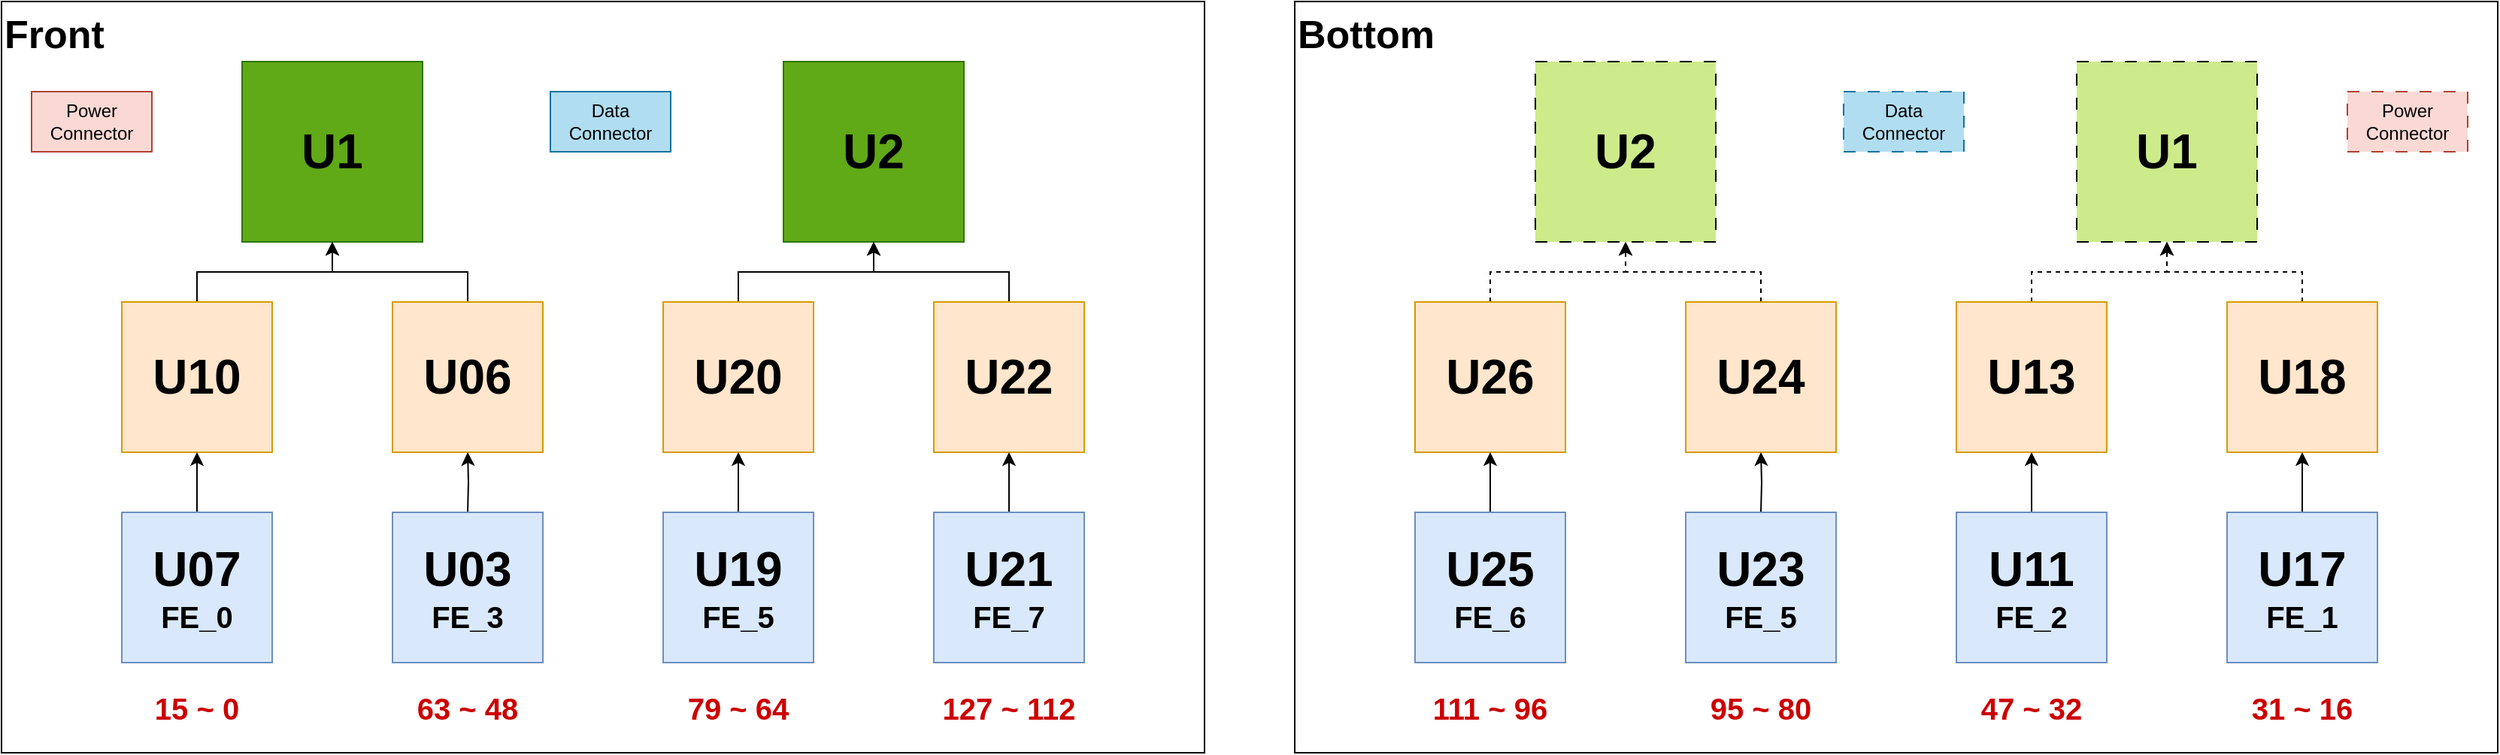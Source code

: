 <mxfile version="28.2.7">
  <diagram name="Page-1" id="tm_okDAMAoybUwAEOYvR">
    <mxGraphModel dx="2341" dy="1260" grid="1" gridSize="10" guides="1" tooltips="1" connect="1" arrows="1" fold="1" page="1" pageScale="1" pageWidth="850" pageHeight="1100" math="0" shadow="0">
      <root>
        <mxCell id="0" />
        <mxCell id="1" parent="0" />
        <mxCell id="kyU2B2ZRMLNJrYc_353p-16" value="Front" style="rounded=0;whiteSpace=wrap;html=1;align=left;verticalAlign=top;fontSize=26;fontStyle=1" vertex="1" parent="1">
          <mxGeometry x="20" y="20" width="800" height="500" as="geometry" />
        </mxCell>
        <mxCell id="kyU2B2ZRMLNJrYc_353p-1" value="&lt;font style=&quot;font-size: 32px;&quot;&gt;&lt;b style=&quot;&quot;&gt;U1&lt;/b&gt;&lt;/font&gt;" style="rounded=0;whiteSpace=wrap;html=1;fillColor=#60a917;strokeColor=#2D7600;fontColor=#000000;" vertex="1" parent="1">
          <mxGeometry x="180" y="60" width="120" height="120" as="geometry" />
        </mxCell>
        <mxCell id="kyU2B2ZRMLNJrYc_353p-2" value="&lt;font style=&quot;font-size: 32px;&quot;&gt;&lt;b style=&quot;&quot;&gt;U2&lt;/b&gt;&lt;/font&gt;" style="rounded=0;whiteSpace=wrap;html=1;fillColor=#60a917;strokeColor=#2D7600;fontColor=#000000;" vertex="1" parent="1">
          <mxGeometry x="540" y="60" width="120" height="120" as="geometry" />
        </mxCell>
        <mxCell id="kyU2B2ZRMLNJrYc_353p-41" style="edgeStyle=orthogonalEdgeStyle;rounded=0;orthogonalLoop=1;jettySize=auto;html=1;exitX=0.5;exitY=0;exitDx=0;exitDy=0;entryX=0.5;entryY=1;entryDx=0;entryDy=0;" edge="1" parent="1" source="kyU2B2ZRMLNJrYc_353p-3" target="kyU2B2ZRMLNJrYc_353p-1">
          <mxGeometry relative="1" as="geometry" />
        </mxCell>
        <mxCell id="kyU2B2ZRMLNJrYc_353p-3" value="&lt;font style=&quot;font-size: 32px;&quot;&gt;&lt;b style=&quot;&quot;&gt;U10&lt;/b&gt;&lt;/font&gt;" style="rounded=0;whiteSpace=wrap;html=1;fillColor=#ffe6cc;strokeColor=#d79b00;" vertex="1" parent="1">
          <mxGeometry x="100" y="220" width="100" height="100" as="geometry" />
        </mxCell>
        <mxCell id="kyU2B2ZRMLNJrYc_353p-46" style="edgeStyle=orthogonalEdgeStyle;rounded=0;orthogonalLoop=1;jettySize=auto;html=1;exitX=0.5;exitY=0;exitDx=0;exitDy=0;entryX=0.5;entryY=1;entryDx=0;entryDy=0;" edge="1" parent="1" source="kyU2B2ZRMLNJrYc_353p-4" target="kyU2B2ZRMLNJrYc_353p-1">
          <mxGeometry relative="1" as="geometry" />
        </mxCell>
        <mxCell id="kyU2B2ZRMLNJrYc_353p-4" value="&lt;font style=&quot;font-size: 32px;&quot;&gt;&lt;b style=&quot;&quot;&gt;U06&lt;/b&gt;&lt;/font&gt;" style="rounded=0;whiteSpace=wrap;html=1;fillColor=#ffe6cc;strokeColor=#d79b00;" vertex="1" parent="1">
          <mxGeometry x="280" y="220" width="100" height="100" as="geometry" />
        </mxCell>
        <mxCell id="kyU2B2ZRMLNJrYc_353p-43" style="edgeStyle=orthogonalEdgeStyle;rounded=0;orthogonalLoop=1;jettySize=auto;html=1;exitX=0.5;exitY=0;exitDx=0;exitDy=0;entryX=0.5;entryY=1;entryDx=0;entryDy=0;" edge="1" parent="1" source="kyU2B2ZRMLNJrYc_353p-5" target="kyU2B2ZRMLNJrYc_353p-2">
          <mxGeometry relative="1" as="geometry" />
        </mxCell>
        <mxCell id="kyU2B2ZRMLNJrYc_353p-5" value="&lt;font style=&quot;font-size: 32px;&quot;&gt;&lt;b style=&quot;&quot;&gt;U20&lt;/b&gt;&lt;/font&gt;" style="rounded=0;whiteSpace=wrap;html=1;fillColor=#ffe6cc;strokeColor=#d79b00;" vertex="1" parent="1">
          <mxGeometry x="460" y="220" width="100" height="100" as="geometry" />
        </mxCell>
        <mxCell id="kyU2B2ZRMLNJrYc_353p-45" style="edgeStyle=orthogonalEdgeStyle;rounded=0;orthogonalLoop=1;jettySize=auto;html=1;exitX=0.5;exitY=0;exitDx=0;exitDy=0;entryX=0.5;entryY=1;entryDx=0;entryDy=0;" edge="1" parent="1" source="kyU2B2ZRMLNJrYc_353p-6" target="kyU2B2ZRMLNJrYc_353p-2">
          <mxGeometry relative="1" as="geometry" />
        </mxCell>
        <mxCell id="kyU2B2ZRMLNJrYc_353p-6" value="&lt;font style=&quot;font-size: 32px;&quot;&gt;&lt;b style=&quot;&quot;&gt;U22&lt;/b&gt;&lt;/font&gt;" style="rounded=0;whiteSpace=wrap;html=1;fillColor=#ffe6cc;strokeColor=#d79b00;" vertex="1" parent="1">
          <mxGeometry x="640" y="220" width="100" height="100" as="geometry" />
        </mxCell>
        <mxCell id="kyU2B2ZRMLNJrYc_353p-17" style="edgeStyle=orthogonalEdgeStyle;rounded=0;orthogonalLoop=1;jettySize=auto;html=1;exitX=0.5;exitY=0;exitDx=0;exitDy=0;entryX=0.5;entryY=1;entryDx=0;entryDy=0;" edge="1" parent="1" source="kyU2B2ZRMLNJrYc_353p-7" target="kyU2B2ZRMLNJrYc_353p-3">
          <mxGeometry relative="1" as="geometry" />
        </mxCell>
        <mxCell id="kyU2B2ZRMLNJrYc_353p-7" value="&lt;font style=&quot;font-size: 32px;&quot;&gt;&lt;b style=&quot;&quot;&gt;U07&lt;/b&gt;&lt;/font&gt;&lt;div&gt;&lt;b style=&quot;font-size: 20px; background-color: transparent; color: light-dark(rgb(0, 0, 0), rgb(255, 255, 255));&quot;&gt;FE_0&lt;/b&gt;&lt;/div&gt;" style="rounded=0;whiteSpace=wrap;html=1;fillColor=#dae8fc;strokeColor=#6c8ebf;" vertex="1" parent="1">
          <mxGeometry x="100" y="360" width="100" height="100" as="geometry" />
        </mxCell>
        <mxCell id="kyU2B2ZRMLNJrYc_353p-18" style="edgeStyle=orthogonalEdgeStyle;rounded=0;orthogonalLoop=1;jettySize=auto;html=1;exitX=0.5;exitY=0;exitDx=0;exitDy=0;entryX=0.5;entryY=1;entryDx=0;entryDy=0;" edge="1" parent="1" target="kyU2B2ZRMLNJrYc_353p-4">
          <mxGeometry relative="1" as="geometry">
            <mxPoint x="330" y="360" as="sourcePoint" />
          </mxGeometry>
        </mxCell>
        <mxCell id="kyU2B2ZRMLNJrYc_353p-19" style="edgeStyle=orthogonalEdgeStyle;rounded=0;orthogonalLoop=1;jettySize=auto;html=1;exitX=0.5;exitY=0;exitDx=0;exitDy=0;entryX=0.5;entryY=1;entryDx=0;entryDy=0;" edge="1" parent="1" source="kyU2B2ZRMLNJrYc_353p-9" target="kyU2B2ZRMLNJrYc_353p-5">
          <mxGeometry relative="1" as="geometry" />
        </mxCell>
        <mxCell id="kyU2B2ZRMLNJrYc_353p-9" value="&lt;font style=&quot;font-size: 32px;&quot;&gt;&lt;b style=&quot;&quot;&gt;U19&lt;/b&gt;&lt;/font&gt;&lt;div&gt;&lt;font style=&quot;font-size: 20px;&quot;&gt;&lt;b style=&quot;&quot;&gt;FE_5&lt;/b&gt;&lt;/font&gt;&lt;/div&gt;" style="rounded=0;whiteSpace=wrap;html=1;fillColor=#dae8fc;strokeColor=#6c8ebf;" vertex="1" parent="1">
          <mxGeometry x="460" y="360" width="100" height="100" as="geometry" />
        </mxCell>
        <mxCell id="kyU2B2ZRMLNJrYc_353p-20" style="edgeStyle=orthogonalEdgeStyle;rounded=0;orthogonalLoop=1;jettySize=auto;html=1;exitX=0.5;exitY=0;exitDx=0;exitDy=0;entryX=0.5;entryY=1;entryDx=0;entryDy=0;" edge="1" parent="1" source="kyU2B2ZRMLNJrYc_353p-10" target="kyU2B2ZRMLNJrYc_353p-6">
          <mxGeometry relative="1" as="geometry" />
        </mxCell>
        <mxCell id="kyU2B2ZRMLNJrYc_353p-10" value="&lt;font style=&quot;font-size: 32px;&quot;&gt;&lt;b style=&quot;&quot;&gt;U21&lt;/b&gt;&lt;/font&gt;&lt;div&gt;&lt;font style=&quot;font-size: 20px;&quot;&gt;&lt;b style=&quot;&quot;&gt;FE_7&lt;/b&gt;&lt;/font&gt;&lt;/div&gt;" style="rounded=0;whiteSpace=wrap;html=1;fillColor=#dae8fc;strokeColor=#6c8ebf;" vertex="1" parent="1">
          <mxGeometry x="640" y="360" width="100" height="100" as="geometry" />
        </mxCell>
        <mxCell id="kyU2B2ZRMLNJrYc_353p-11" value="15 ~ 0" style="rounded=0;whiteSpace=wrap;html=1;fontSize=20;fontStyle=1;strokeColor=none;fillColor=none;fontColor=#CC0000;" vertex="1" parent="1">
          <mxGeometry x="70" y="480" width="160" height="20" as="geometry" />
        </mxCell>
        <mxCell id="kyU2B2ZRMLNJrYc_353p-12" value="63 ~ 48" style="rounded=0;whiteSpace=wrap;html=1;fontSize=20;fontStyle=1;strokeColor=none;fillColor=none;fontColor=#CC0000;" vertex="1" parent="1">
          <mxGeometry x="250" y="480" width="160" height="20" as="geometry" />
        </mxCell>
        <mxCell id="kyU2B2ZRMLNJrYc_353p-13" value="79 ~ 64" style="rounded=0;whiteSpace=wrap;html=1;fontSize=20;fontStyle=1;strokeColor=none;fillColor=none;fontColor=#CC0000;" vertex="1" parent="1">
          <mxGeometry x="430" y="480" width="160" height="20" as="geometry" />
        </mxCell>
        <mxCell id="kyU2B2ZRMLNJrYc_353p-14" value="127 ~ 112" style="rounded=0;whiteSpace=wrap;html=1;fontSize=20;fontStyle=1;strokeColor=none;fillColor=none;fontColor=#CC0000;" vertex="1" parent="1">
          <mxGeometry x="610" y="480" width="160" height="20" as="geometry" />
        </mxCell>
        <mxCell id="kyU2B2ZRMLNJrYc_353p-40" value="&lt;font style=&quot;font-size: 32px;&quot;&gt;&lt;b style=&quot;&quot;&gt;U03&lt;/b&gt;&lt;/font&gt;&lt;div&gt;&lt;b style=&quot;font-size: 20px; background-color: transparent; color: light-dark(rgb(0, 0, 0), rgb(255, 255, 255));&quot;&gt;FE_3&lt;/b&gt;&lt;/div&gt;" style="rounded=0;whiteSpace=wrap;html=1;fillColor=#dae8fc;strokeColor=#6c8ebf;" vertex="1" parent="1">
          <mxGeometry x="280" y="360" width="100" height="100" as="geometry" />
        </mxCell>
        <mxCell id="kyU2B2ZRMLNJrYc_353p-47" value="Power Connector" style="rounded=0;whiteSpace=wrap;html=1;fillColor=#fad9d5;strokeColor=#ae4132;" vertex="1" parent="1">
          <mxGeometry x="40" y="80" width="80" height="40" as="geometry" />
        </mxCell>
        <mxCell id="kyU2B2ZRMLNJrYc_353p-48" value="Data Connector" style="rounded=0;whiteSpace=wrap;html=1;fillColor=#b1ddf0;strokeColor=#10739e;" vertex="1" parent="1">
          <mxGeometry x="385" y="80" width="80" height="40" as="geometry" />
        </mxCell>
        <mxCell id="kyU2B2ZRMLNJrYc_353p-49" value="Bottom" style="rounded=0;whiteSpace=wrap;html=1;align=left;verticalAlign=top;fontSize=26;fontStyle=1" vertex="1" parent="1">
          <mxGeometry x="880" y="20" width="800" height="500" as="geometry" />
        </mxCell>
        <mxCell id="kyU2B2ZRMLNJrYc_353p-50" value="&lt;font style=&quot;font-size: 32px;&quot;&gt;&lt;b style=&quot;&quot;&gt;U2&lt;/b&gt;&lt;/font&gt;" style="rounded=0;whiteSpace=wrap;html=1;fillColor=#cdeb8b;strokeColor=default;gradientColor=none;dashed=1;dashPattern=8 8;" vertex="1" parent="1">
          <mxGeometry x="1040" y="60" width="120" height="120" as="geometry" />
        </mxCell>
        <mxCell id="kyU2B2ZRMLNJrYc_353p-51" value="&lt;font style=&quot;font-size: 32px;&quot;&gt;&lt;b style=&quot;&quot;&gt;U1&lt;/b&gt;&lt;/font&gt;" style="rounded=0;whiteSpace=wrap;html=1;fillColor=#cdeb8b;strokeColor=default;gradientColor=none;dashed=1;dashPattern=8 8;" vertex="1" parent="1">
          <mxGeometry x="1400" y="60" width="120" height="120" as="geometry" />
        </mxCell>
        <mxCell id="kyU2B2ZRMLNJrYc_353p-52" style="edgeStyle=orthogonalEdgeStyle;rounded=0;orthogonalLoop=1;jettySize=auto;html=1;exitX=0.5;exitY=0;exitDx=0;exitDy=0;entryX=0.5;entryY=1;entryDx=0;entryDy=0;dashed=1;" edge="1" parent="1" source="kyU2B2ZRMLNJrYc_353p-53" target="kyU2B2ZRMLNJrYc_353p-50">
          <mxGeometry relative="1" as="geometry" />
        </mxCell>
        <mxCell id="kyU2B2ZRMLNJrYc_353p-53" value="&lt;font style=&quot;font-size: 32px;&quot;&gt;&lt;b style=&quot;&quot;&gt;U26&lt;/b&gt;&lt;/font&gt;" style="rounded=0;whiteSpace=wrap;html=1;fillColor=#ffe6cc;strokeColor=#d79b00;" vertex="1" parent="1">
          <mxGeometry x="960" y="220" width="100" height="100" as="geometry" />
        </mxCell>
        <mxCell id="kyU2B2ZRMLNJrYc_353p-54" style="edgeStyle=orthogonalEdgeStyle;rounded=0;orthogonalLoop=1;jettySize=auto;html=1;exitX=0.5;exitY=0;exitDx=0;exitDy=0;entryX=0.5;entryY=1;entryDx=0;entryDy=0;dashed=1;" edge="1" parent="1" source="kyU2B2ZRMLNJrYc_353p-55" target="kyU2B2ZRMLNJrYc_353p-50">
          <mxGeometry relative="1" as="geometry" />
        </mxCell>
        <mxCell id="kyU2B2ZRMLNJrYc_353p-55" value="&lt;font style=&quot;font-size: 32px;&quot;&gt;&lt;b style=&quot;&quot;&gt;U24&lt;/b&gt;&lt;/font&gt;" style="rounded=0;whiteSpace=wrap;html=1;fillColor=#ffe6cc;strokeColor=#d79b00;" vertex="1" parent="1">
          <mxGeometry x="1140" y="220" width="100" height="100" as="geometry" />
        </mxCell>
        <mxCell id="kyU2B2ZRMLNJrYc_353p-56" style="edgeStyle=orthogonalEdgeStyle;rounded=0;orthogonalLoop=1;jettySize=auto;html=1;exitX=0.5;exitY=0;exitDx=0;exitDy=0;entryX=0.5;entryY=1;entryDx=0;entryDy=0;dashed=1;" edge="1" parent="1" source="kyU2B2ZRMLNJrYc_353p-57" target="kyU2B2ZRMLNJrYc_353p-51">
          <mxGeometry relative="1" as="geometry" />
        </mxCell>
        <mxCell id="kyU2B2ZRMLNJrYc_353p-57" value="&lt;font style=&quot;font-size: 32px;&quot;&gt;&lt;b style=&quot;&quot;&gt;U13&lt;/b&gt;&lt;/font&gt;" style="rounded=0;whiteSpace=wrap;html=1;fillColor=#ffe6cc;strokeColor=#d79b00;" vertex="1" parent="1">
          <mxGeometry x="1320" y="220" width="100" height="100" as="geometry" />
        </mxCell>
        <mxCell id="kyU2B2ZRMLNJrYc_353p-58" style="edgeStyle=orthogonalEdgeStyle;rounded=0;orthogonalLoop=1;jettySize=auto;html=1;exitX=0.5;exitY=0;exitDx=0;exitDy=0;entryX=0.5;entryY=1;entryDx=0;entryDy=0;dashed=1;" edge="1" parent="1" source="kyU2B2ZRMLNJrYc_353p-59" target="kyU2B2ZRMLNJrYc_353p-51">
          <mxGeometry relative="1" as="geometry" />
        </mxCell>
        <mxCell id="kyU2B2ZRMLNJrYc_353p-59" value="&lt;font style=&quot;font-size: 32px;&quot;&gt;&lt;b style=&quot;&quot;&gt;U18&lt;/b&gt;&lt;/font&gt;" style="rounded=0;whiteSpace=wrap;html=1;fillColor=#ffe6cc;strokeColor=#d79b00;" vertex="1" parent="1">
          <mxGeometry x="1500" y="220" width="100" height="100" as="geometry" />
        </mxCell>
        <mxCell id="kyU2B2ZRMLNJrYc_353p-60" style="edgeStyle=orthogonalEdgeStyle;rounded=0;orthogonalLoop=1;jettySize=auto;html=1;exitX=0.5;exitY=0;exitDx=0;exitDy=0;entryX=0.5;entryY=1;entryDx=0;entryDy=0;" edge="1" parent="1" source="kyU2B2ZRMLNJrYc_353p-61" target="kyU2B2ZRMLNJrYc_353p-53">
          <mxGeometry relative="1" as="geometry" />
        </mxCell>
        <mxCell id="kyU2B2ZRMLNJrYc_353p-61" value="&lt;font style=&quot;font-size: 32px;&quot;&gt;&lt;b style=&quot;&quot;&gt;U25&lt;/b&gt;&lt;/font&gt;&lt;div&gt;&lt;b style=&quot;background-color: transparent; color: light-dark(rgb(0, 0, 0), rgb(255, 255, 255)); font-size: 20px;&quot;&gt;FE_6&lt;/b&gt;&lt;/div&gt;" style="rounded=0;whiteSpace=wrap;html=1;fillColor=#dae8fc;strokeColor=#6c8ebf;" vertex="1" parent="1">
          <mxGeometry x="960" y="360" width="100" height="100" as="geometry" />
        </mxCell>
        <mxCell id="kyU2B2ZRMLNJrYc_353p-62" style="edgeStyle=orthogonalEdgeStyle;rounded=0;orthogonalLoop=1;jettySize=auto;html=1;exitX=0.5;exitY=0;exitDx=0;exitDy=0;entryX=0.5;entryY=1;entryDx=0;entryDy=0;" edge="1" parent="1" target="kyU2B2ZRMLNJrYc_353p-55">
          <mxGeometry relative="1" as="geometry">
            <mxPoint x="1190" y="360" as="sourcePoint" />
          </mxGeometry>
        </mxCell>
        <mxCell id="kyU2B2ZRMLNJrYc_353p-63" style="edgeStyle=orthogonalEdgeStyle;rounded=0;orthogonalLoop=1;jettySize=auto;html=1;exitX=0.5;exitY=0;exitDx=0;exitDy=0;entryX=0.5;entryY=1;entryDx=0;entryDy=0;" edge="1" parent="1" source="kyU2B2ZRMLNJrYc_353p-64" target="kyU2B2ZRMLNJrYc_353p-57">
          <mxGeometry relative="1" as="geometry" />
        </mxCell>
        <mxCell id="kyU2B2ZRMLNJrYc_353p-64" value="&lt;font style=&quot;font-size: 32px;&quot;&gt;&lt;b style=&quot;&quot;&gt;U11&lt;/b&gt;&lt;/font&gt;&lt;div&gt;&lt;font style=&quot;font-size: 20px;&quot;&gt;&lt;b style=&quot;&quot;&gt;FE_2&lt;/b&gt;&lt;/font&gt;&lt;/div&gt;" style="rounded=0;whiteSpace=wrap;html=1;fillColor=#dae8fc;strokeColor=#6c8ebf;" vertex="1" parent="1">
          <mxGeometry x="1320" y="360" width="100" height="100" as="geometry" />
        </mxCell>
        <mxCell id="kyU2B2ZRMLNJrYc_353p-65" style="edgeStyle=orthogonalEdgeStyle;rounded=0;orthogonalLoop=1;jettySize=auto;html=1;exitX=0.5;exitY=0;exitDx=0;exitDy=0;entryX=0.5;entryY=1;entryDx=0;entryDy=0;" edge="1" parent="1" source="kyU2B2ZRMLNJrYc_353p-66" target="kyU2B2ZRMLNJrYc_353p-59">
          <mxGeometry relative="1" as="geometry" />
        </mxCell>
        <mxCell id="kyU2B2ZRMLNJrYc_353p-66" value="&lt;font style=&quot;font-size: 32px;&quot;&gt;&lt;b style=&quot;&quot;&gt;U17&lt;/b&gt;&lt;/font&gt;&lt;div&gt;&lt;b style=&quot;font-size: 20px; background-color: transparent; color: light-dark(rgb(0, 0, 0), rgb(255, 255, 255));&quot;&gt;FE_1&lt;/b&gt;&lt;/div&gt;" style="rounded=0;whiteSpace=wrap;html=1;fillColor=#dae8fc;strokeColor=#6c8ebf;" vertex="1" parent="1">
          <mxGeometry x="1500" y="360" width="100" height="100" as="geometry" />
        </mxCell>
        <mxCell id="kyU2B2ZRMLNJrYc_353p-67" value="111 ~ 96" style="rounded=0;whiteSpace=wrap;html=1;fontSize=20;fontStyle=1;strokeColor=none;fillColor=none;fontColor=#CC0000;" vertex="1" parent="1">
          <mxGeometry x="930" y="480" width="160" height="20" as="geometry" />
        </mxCell>
        <mxCell id="kyU2B2ZRMLNJrYc_353p-68" value="95 ~ 80" style="rounded=0;whiteSpace=wrap;html=1;fontSize=20;fontStyle=1;strokeColor=none;fillColor=none;fontColor=#CC0000;" vertex="1" parent="1">
          <mxGeometry x="1110" y="480" width="160" height="20" as="geometry" />
        </mxCell>
        <mxCell id="kyU2B2ZRMLNJrYc_353p-69" value="47 ~ 32" style="rounded=0;whiteSpace=wrap;html=1;fontSize=20;fontStyle=1;strokeColor=none;fillColor=none;fontColor=#CC0000;" vertex="1" parent="1">
          <mxGeometry x="1290" y="480" width="160" height="20" as="geometry" />
        </mxCell>
        <mxCell id="kyU2B2ZRMLNJrYc_353p-70" value="31 ~ 16" style="rounded=0;whiteSpace=wrap;html=1;fontSize=20;fontStyle=1;strokeColor=none;fillColor=none;fontColor=#CC0000;" vertex="1" parent="1">
          <mxGeometry x="1470" y="480" width="160" height="20" as="geometry" />
        </mxCell>
        <mxCell id="kyU2B2ZRMLNJrYc_353p-71" value="&lt;font style=&quot;font-size: 32px;&quot;&gt;&lt;b style=&quot;&quot;&gt;U23&lt;/b&gt;&lt;/font&gt;&lt;div&gt;&lt;b style=&quot;font-size: 20px; background-color: transparent; color: light-dark(rgb(0, 0, 0), rgb(255, 255, 255));&quot;&gt;FE_5&lt;/b&gt;&lt;/div&gt;" style="rounded=0;whiteSpace=wrap;html=1;fillColor=#dae8fc;strokeColor=#6c8ebf;" vertex="1" parent="1">
          <mxGeometry x="1140" y="360" width="100" height="100" as="geometry" />
        </mxCell>
        <mxCell id="kyU2B2ZRMLNJrYc_353p-72" value="Power Connector" style="rounded=0;whiteSpace=wrap;html=1;fillColor=#fad9d5;strokeColor=#ae4132;dashed=1;dashPattern=8 8;" vertex="1" parent="1">
          <mxGeometry x="1580" y="80" width="80" height="40" as="geometry" />
        </mxCell>
        <mxCell id="kyU2B2ZRMLNJrYc_353p-73" value="Data Connector" style="rounded=0;whiteSpace=wrap;html=1;fillColor=#b1ddf0;strokeColor=#10739e;dashed=1;dashPattern=8 8;" vertex="1" parent="1">
          <mxGeometry x="1245" y="80" width="80" height="40" as="geometry" />
        </mxCell>
      </root>
    </mxGraphModel>
  </diagram>
</mxfile>
